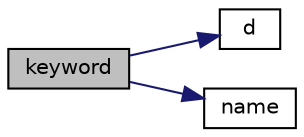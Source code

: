 digraph "keyword"
{
  bgcolor="transparent";
  edge [fontname="Helvetica",fontsize="10",labelfontname="Helvetica",labelfontsize="10"];
  node [fontname="Helvetica",fontsize="10",shape=record];
  rankdir="LR";
  Node46 [label="keyword",height=0.2,width=0.4,color="black", fillcolor="grey75", style="filled", fontcolor="black"];
  Node46 -> Node47 [color="midnightblue",fontsize="10",style="solid",fontname="Helvetica"];
  Node47 [label="d",height=0.2,width=0.4,color="black",URL="$a33017.html#a79ddb0165075bc1c7739cad3c6a4078f"];
  Node46 -> Node48 [color="midnightblue",fontsize="10",style="solid",fontname="Helvetica"];
  Node48 [label="name",height=0.2,width=0.4,color="black",URL="$a33017.html#acc80e00a8ac919288fb55bd14cc88bf6"];
}
